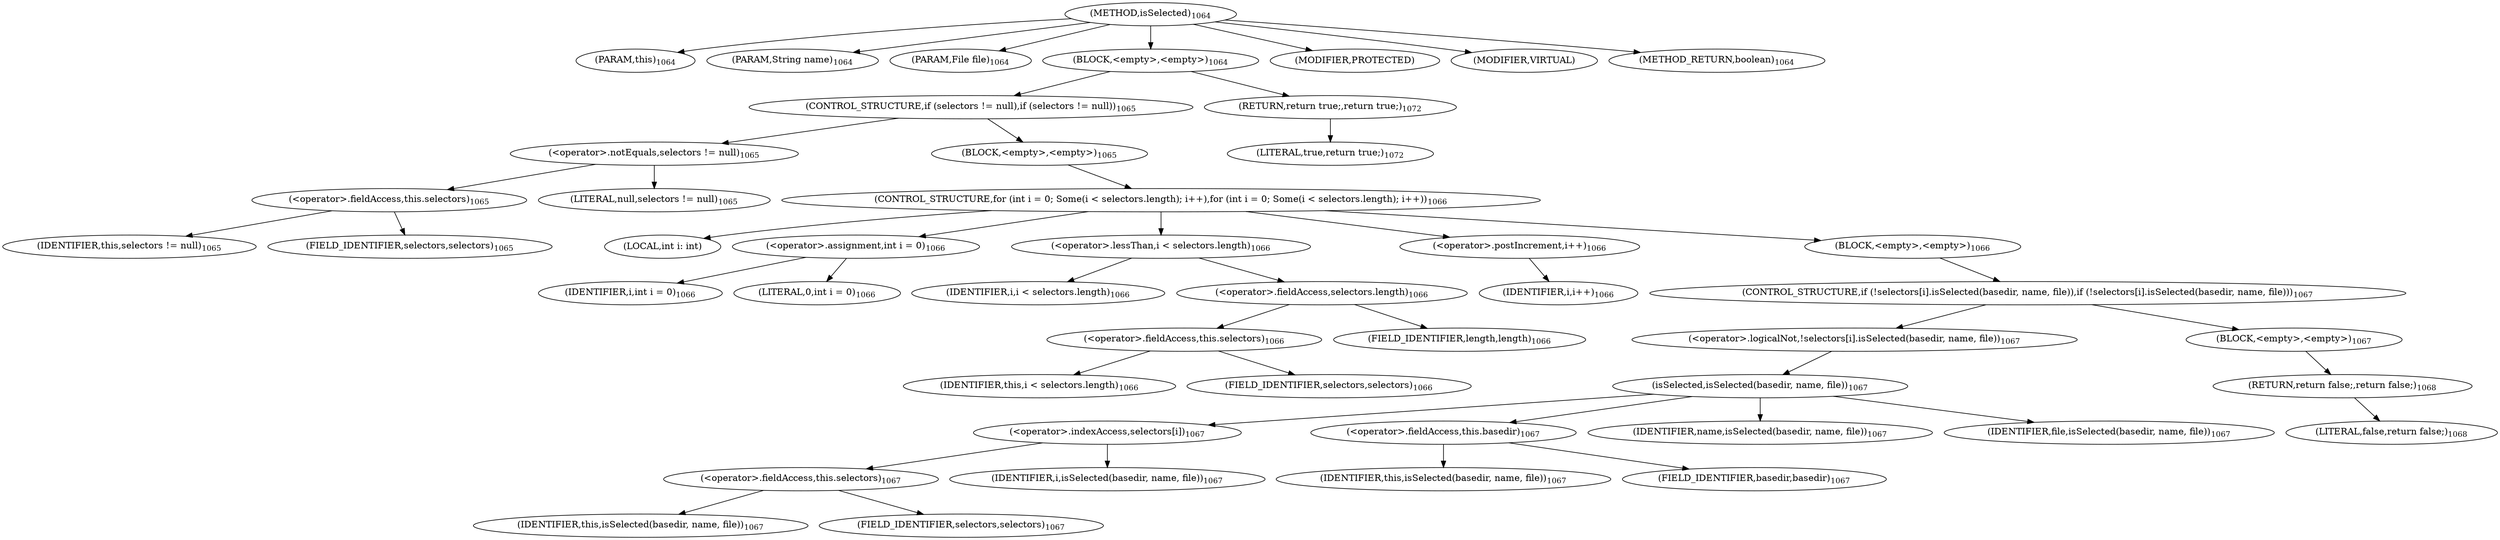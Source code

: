 digraph "isSelected" {  
"1902" [label = <(METHOD,isSelected)<SUB>1064</SUB>> ]
"1903" [label = <(PARAM,this)<SUB>1064</SUB>> ]
"1904" [label = <(PARAM,String name)<SUB>1064</SUB>> ]
"1905" [label = <(PARAM,File file)<SUB>1064</SUB>> ]
"1906" [label = <(BLOCK,&lt;empty&gt;,&lt;empty&gt;)<SUB>1064</SUB>> ]
"1907" [label = <(CONTROL_STRUCTURE,if (selectors != null),if (selectors != null))<SUB>1065</SUB>> ]
"1908" [label = <(&lt;operator&gt;.notEquals,selectors != null)<SUB>1065</SUB>> ]
"1909" [label = <(&lt;operator&gt;.fieldAccess,this.selectors)<SUB>1065</SUB>> ]
"1910" [label = <(IDENTIFIER,this,selectors != null)<SUB>1065</SUB>> ]
"1911" [label = <(FIELD_IDENTIFIER,selectors,selectors)<SUB>1065</SUB>> ]
"1912" [label = <(LITERAL,null,selectors != null)<SUB>1065</SUB>> ]
"1913" [label = <(BLOCK,&lt;empty&gt;,&lt;empty&gt;)<SUB>1065</SUB>> ]
"1914" [label = <(CONTROL_STRUCTURE,for (int i = 0; Some(i &lt; selectors.length); i++),for (int i = 0; Some(i &lt; selectors.length); i++))<SUB>1066</SUB>> ]
"1915" [label = <(LOCAL,int i: int)> ]
"1916" [label = <(&lt;operator&gt;.assignment,int i = 0)<SUB>1066</SUB>> ]
"1917" [label = <(IDENTIFIER,i,int i = 0)<SUB>1066</SUB>> ]
"1918" [label = <(LITERAL,0,int i = 0)<SUB>1066</SUB>> ]
"1919" [label = <(&lt;operator&gt;.lessThan,i &lt; selectors.length)<SUB>1066</SUB>> ]
"1920" [label = <(IDENTIFIER,i,i &lt; selectors.length)<SUB>1066</SUB>> ]
"1921" [label = <(&lt;operator&gt;.fieldAccess,selectors.length)<SUB>1066</SUB>> ]
"1922" [label = <(&lt;operator&gt;.fieldAccess,this.selectors)<SUB>1066</SUB>> ]
"1923" [label = <(IDENTIFIER,this,i &lt; selectors.length)<SUB>1066</SUB>> ]
"1924" [label = <(FIELD_IDENTIFIER,selectors,selectors)<SUB>1066</SUB>> ]
"1925" [label = <(FIELD_IDENTIFIER,length,length)<SUB>1066</SUB>> ]
"1926" [label = <(&lt;operator&gt;.postIncrement,i++)<SUB>1066</SUB>> ]
"1927" [label = <(IDENTIFIER,i,i++)<SUB>1066</SUB>> ]
"1928" [label = <(BLOCK,&lt;empty&gt;,&lt;empty&gt;)<SUB>1066</SUB>> ]
"1929" [label = <(CONTROL_STRUCTURE,if (!selectors[i].isSelected(basedir, name, file)),if (!selectors[i].isSelected(basedir, name, file)))<SUB>1067</SUB>> ]
"1930" [label = <(&lt;operator&gt;.logicalNot,!selectors[i].isSelected(basedir, name, file))<SUB>1067</SUB>> ]
"1931" [label = <(isSelected,isSelected(basedir, name, file))<SUB>1067</SUB>> ]
"1932" [label = <(&lt;operator&gt;.indexAccess,selectors[i])<SUB>1067</SUB>> ]
"1933" [label = <(&lt;operator&gt;.fieldAccess,this.selectors)<SUB>1067</SUB>> ]
"1934" [label = <(IDENTIFIER,this,isSelected(basedir, name, file))<SUB>1067</SUB>> ]
"1935" [label = <(FIELD_IDENTIFIER,selectors,selectors)<SUB>1067</SUB>> ]
"1936" [label = <(IDENTIFIER,i,isSelected(basedir, name, file))<SUB>1067</SUB>> ]
"1937" [label = <(&lt;operator&gt;.fieldAccess,this.basedir)<SUB>1067</SUB>> ]
"1938" [label = <(IDENTIFIER,this,isSelected(basedir, name, file))<SUB>1067</SUB>> ]
"1939" [label = <(FIELD_IDENTIFIER,basedir,basedir)<SUB>1067</SUB>> ]
"1940" [label = <(IDENTIFIER,name,isSelected(basedir, name, file))<SUB>1067</SUB>> ]
"1941" [label = <(IDENTIFIER,file,isSelected(basedir, name, file))<SUB>1067</SUB>> ]
"1942" [label = <(BLOCK,&lt;empty&gt;,&lt;empty&gt;)<SUB>1067</SUB>> ]
"1943" [label = <(RETURN,return false;,return false;)<SUB>1068</SUB>> ]
"1944" [label = <(LITERAL,false,return false;)<SUB>1068</SUB>> ]
"1945" [label = <(RETURN,return true;,return true;)<SUB>1072</SUB>> ]
"1946" [label = <(LITERAL,true,return true;)<SUB>1072</SUB>> ]
"1947" [label = <(MODIFIER,PROTECTED)> ]
"1948" [label = <(MODIFIER,VIRTUAL)> ]
"1949" [label = <(METHOD_RETURN,boolean)<SUB>1064</SUB>> ]
  "1902" -> "1903" 
  "1902" -> "1904" 
  "1902" -> "1905" 
  "1902" -> "1906" 
  "1902" -> "1947" 
  "1902" -> "1948" 
  "1902" -> "1949" 
  "1906" -> "1907" 
  "1906" -> "1945" 
  "1907" -> "1908" 
  "1907" -> "1913" 
  "1908" -> "1909" 
  "1908" -> "1912" 
  "1909" -> "1910" 
  "1909" -> "1911" 
  "1913" -> "1914" 
  "1914" -> "1915" 
  "1914" -> "1916" 
  "1914" -> "1919" 
  "1914" -> "1926" 
  "1914" -> "1928" 
  "1916" -> "1917" 
  "1916" -> "1918" 
  "1919" -> "1920" 
  "1919" -> "1921" 
  "1921" -> "1922" 
  "1921" -> "1925" 
  "1922" -> "1923" 
  "1922" -> "1924" 
  "1926" -> "1927" 
  "1928" -> "1929" 
  "1929" -> "1930" 
  "1929" -> "1942" 
  "1930" -> "1931" 
  "1931" -> "1932" 
  "1931" -> "1937" 
  "1931" -> "1940" 
  "1931" -> "1941" 
  "1932" -> "1933" 
  "1932" -> "1936" 
  "1933" -> "1934" 
  "1933" -> "1935" 
  "1937" -> "1938" 
  "1937" -> "1939" 
  "1942" -> "1943" 
  "1943" -> "1944" 
  "1945" -> "1946" 
}
